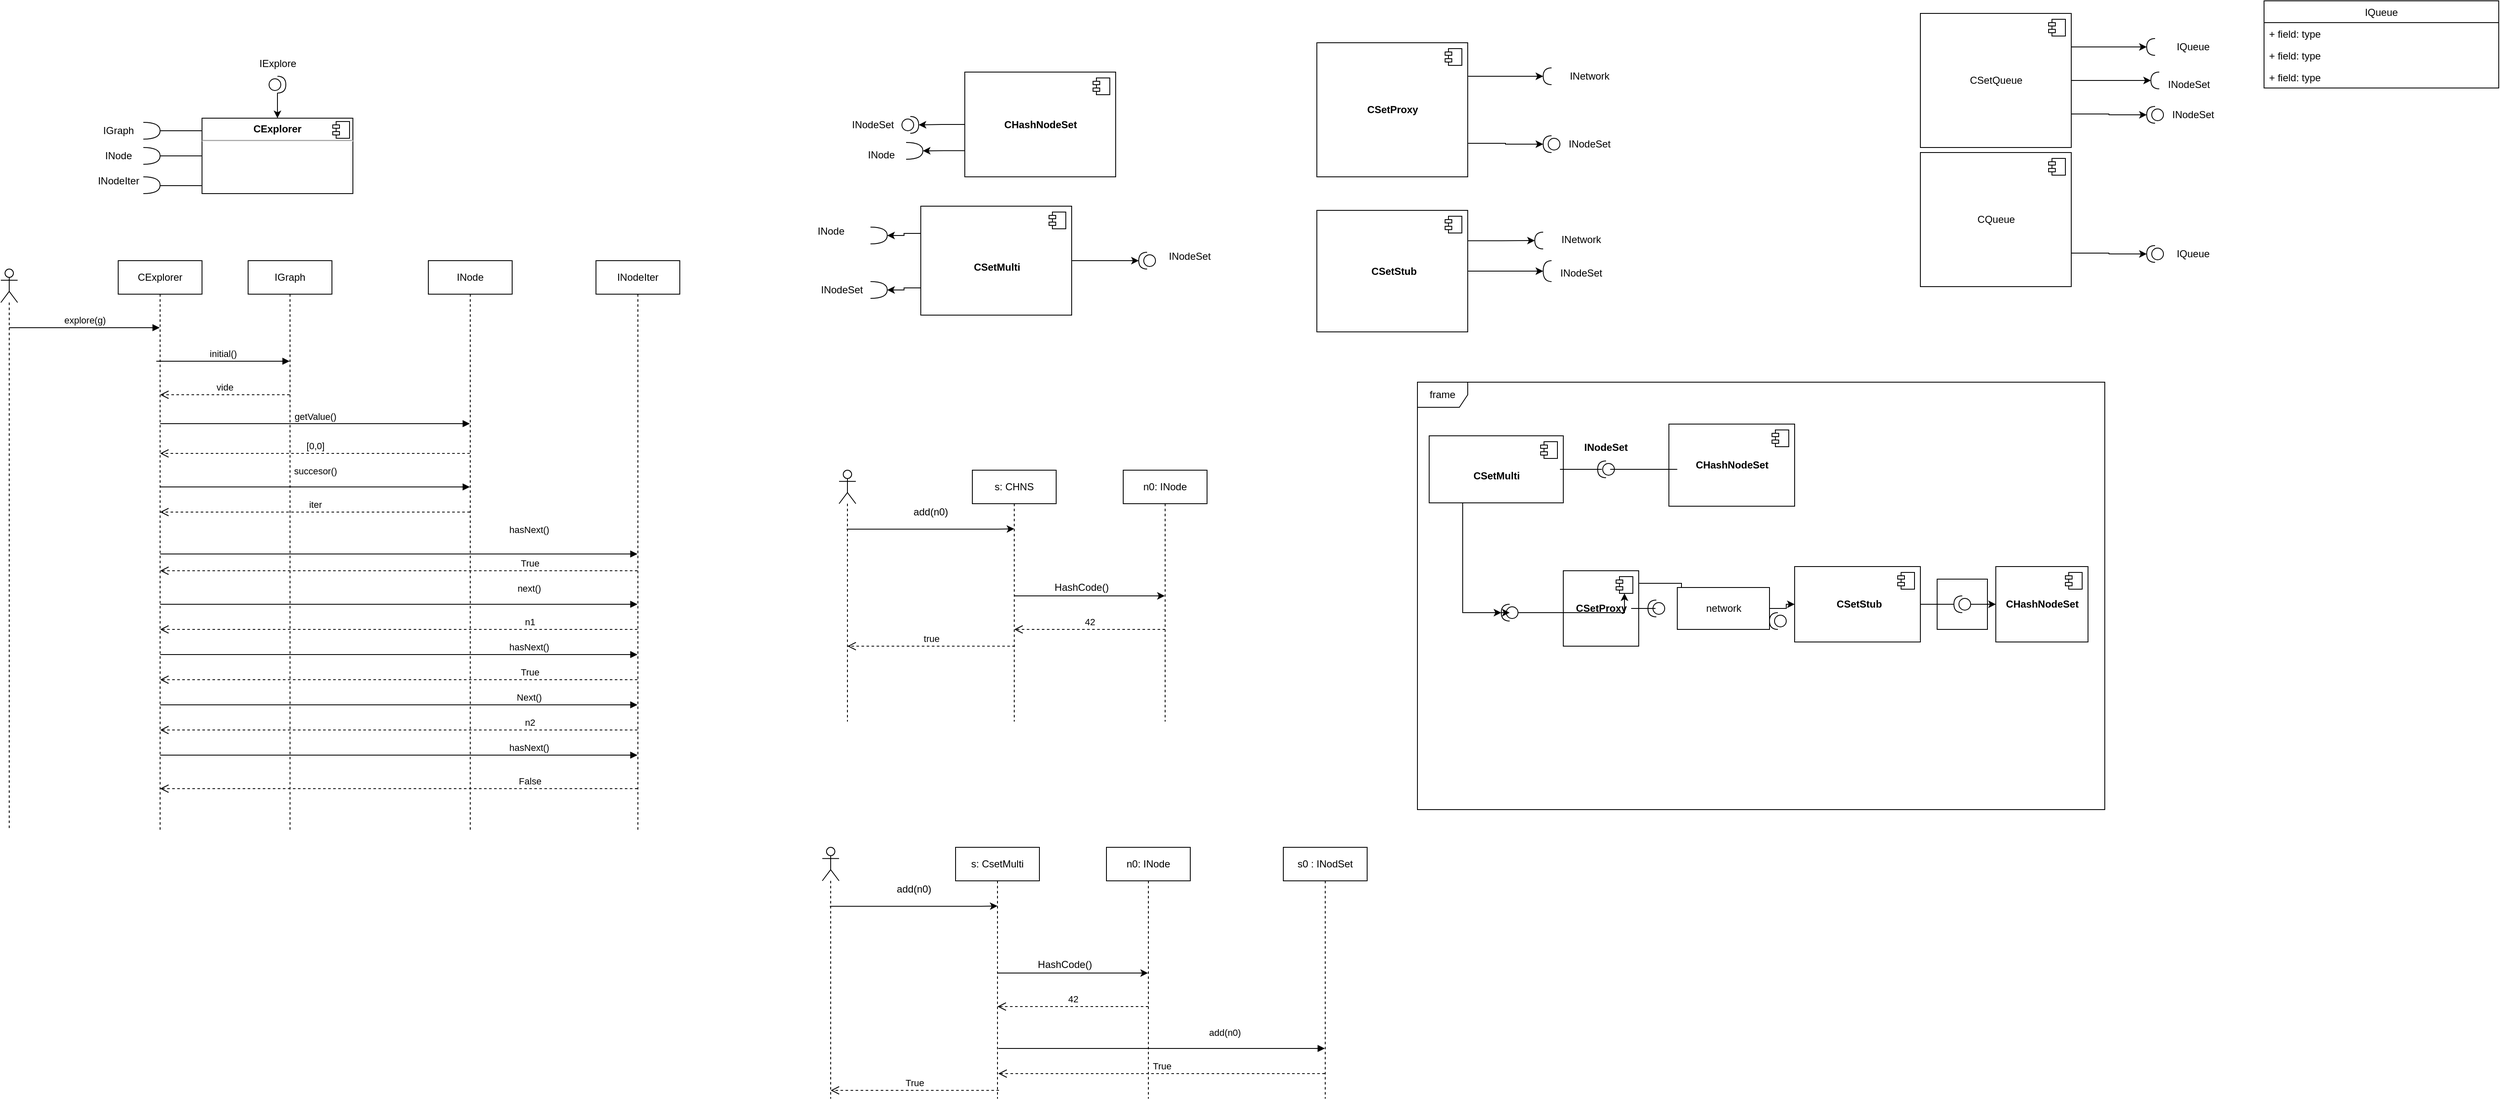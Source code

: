 <mxfile version="20.6.0" type="device"><diagram id="r6Y4ScpaEP1Kd-iuNppy" name="Page-1"><mxGraphModel dx="1220" dy="733" grid="1" gridSize="10" guides="1" tooltips="1" connect="1" arrows="1" fold="1" page="1" pageScale="1" pageWidth="827" pageHeight="1169" math="0" shadow="0"><root><mxCell id="0"/><mxCell id="1" parent="0"/><mxCell id="F8CR-6Q7GjS7cCnMdr46-1" value="&lt;p style=&quot;margin:0px;margin-top:6px;text-align:center;&quot;&gt;&lt;b&gt;CExplorer&lt;/b&gt;&lt;br&gt;&lt;/p&gt;&lt;hr&gt;&lt;p style=&quot;margin:0px;margin-left:8px;&quot;&gt;&lt;br&gt;&lt;br&gt;&lt;/p&gt;" style="align=left;overflow=fill;html=1;dropTarget=0;" vertex="1" parent="1"><mxGeometry x="270" y="150" width="180" height="90" as="geometry"/></mxCell><mxCell id="F8CR-6Q7GjS7cCnMdr46-2" value="" style="shape=component;jettyWidth=8;jettyHeight=4;" vertex="1" parent="F8CR-6Q7GjS7cCnMdr46-1"><mxGeometry x="1" width="20" height="20" relative="1" as="geometry"><mxPoint x="-24" y="4" as="offset"/></mxGeometry></mxCell><mxCell id="F8CR-6Q7GjS7cCnMdr46-3" value="" style="shape=requiredInterface;html=1;verticalLabelPosition=bottom;sketch=0;" vertex="1" parent="1"><mxGeometry x="200" y="155" width="20" height="20" as="geometry"/></mxCell><mxCell id="F8CR-6Q7GjS7cCnMdr46-4" value="IGraph" style="text;html=1;align=center;verticalAlign=middle;resizable=0;points=[];autosize=1;strokeColor=none;fillColor=none;" vertex="1" parent="1"><mxGeometry x="140" y="150" width="60" height="30" as="geometry"/></mxCell><mxCell id="F8CR-6Q7GjS7cCnMdr46-5" value="" style="shape=requiredInterface;html=1;verticalLabelPosition=bottom;sketch=0;" vertex="1" parent="1"><mxGeometry x="200" y="185" width="20" height="20" as="geometry"/></mxCell><mxCell id="F8CR-6Q7GjS7cCnMdr46-6" value="INode" style="text;html=1;align=center;verticalAlign=middle;resizable=0;points=[];autosize=1;strokeColor=none;fillColor=none;" vertex="1" parent="1"><mxGeometry x="140" y="180" width="60" height="30" as="geometry"/></mxCell><mxCell id="F8CR-6Q7GjS7cCnMdr46-7" value="INodeIter" style="text;html=1;align=center;verticalAlign=middle;resizable=0;points=[];autosize=1;strokeColor=none;fillColor=none;" vertex="1" parent="1"><mxGeometry x="135" y="210" width="70" height="30" as="geometry"/></mxCell><mxCell id="F8CR-6Q7GjS7cCnMdr46-8" value="" style="shape=requiredInterface;html=1;verticalLabelPosition=bottom;sketch=0;" vertex="1" parent="1"><mxGeometry x="200" y="220" width="20" height="20" as="geometry"/></mxCell><mxCell id="F8CR-6Q7GjS7cCnMdr46-9" value="" style="line;strokeWidth=1;fillColor=none;align=left;verticalAlign=middle;spacingTop=-1;spacingLeft=3;spacingRight=3;rotatable=0;labelPosition=right;points=[];portConstraint=eastwest;strokeColor=inherit;" vertex="1" parent="1"><mxGeometry x="220" y="161" width="50" height="8" as="geometry"/></mxCell><mxCell id="F8CR-6Q7GjS7cCnMdr46-11" value="" style="line;strokeWidth=1;fillColor=none;align=left;verticalAlign=middle;spacingTop=-1;spacingLeft=3;spacingRight=3;rotatable=0;labelPosition=right;points=[];portConstraint=eastwest;strokeColor=inherit;" vertex="1" parent="1"><mxGeometry x="220" y="191" width="50" height="8" as="geometry"/></mxCell><mxCell id="F8CR-6Q7GjS7cCnMdr46-12" value="" style="line;strokeWidth=1;fillColor=none;align=left;verticalAlign=middle;spacingTop=-1;spacingLeft=3;spacingRight=3;rotatable=0;labelPosition=right;points=[];portConstraint=eastwest;strokeColor=inherit;" vertex="1" parent="1"><mxGeometry x="220" y="175" width="50" height="111" as="geometry"/></mxCell><mxCell id="F8CR-6Q7GjS7cCnMdr46-17" value="" style="edgeStyle=orthogonalEdgeStyle;rounded=0;orthogonalLoop=1;jettySize=auto;html=1;" edge="1" parent="1" source="F8CR-6Q7GjS7cCnMdr46-16" target="F8CR-6Q7GjS7cCnMdr46-1"><mxGeometry relative="1" as="geometry"/></mxCell><mxCell id="F8CR-6Q7GjS7cCnMdr46-16" value="" style="shape=providedRequiredInterface;html=1;verticalLabelPosition=bottom;sketch=0;" vertex="1" parent="1"><mxGeometry x="350" y="100" width="20" height="20" as="geometry"/></mxCell><mxCell id="F8CR-6Q7GjS7cCnMdr46-18" value="IExplore" style="text;html=1;align=center;verticalAlign=middle;resizable=0;points=[];autosize=1;strokeColor=none;fillColor=none;" vertex="1" parent="1"><mxGeometry x="325" y="70" width="70" height="30" as="geometry"/></mxCell><mxCell id="F8CR-6Q7GjS7cCnMdr46-19" value="CExplorer" style="shape=umlLifeline;perimeter=lifelinePerimeter;whiteSpace=wrap;html=1;container=1;collapsible=0;recursiveResize=0;outlineConnect=0;" vertex="1" parent="1"><mxGeometry x="170" y="320" width="100" height="680" as="geometry"/></mxCell><mxCell id="F8CR-6Q7GjS7cCnMdr46-20" value="IGraph" style="shape=umlLifeline;perimeter=lifelinePerimeter;whiteSpace=wrap;html=1;container=1;collapsible=0;recursiveResize=0;outlineConnect=0;" vertex="1" parent="1"><mxGeometry x="325" y="320" width="100" height="680" as="geometry"/></mxCell><mxCell id="F8CR-6Q7GjS7cCnMdr46-27" value="initial()" style="html=1;verticalAlign=bottom;endArrow=block;rounded=0;" edge="1" parent="F8CR-6Q7GjS7cCnMdr46-20" target="F8CR-6Q7GjS7cCnMdr46-20"><mxGeometry width="80" relative="1" as="geometry"><mxPoint x="-109.5" y="120" as="sourcePoint"/><mxPoint x="45" y="120" as="targetPoint"/></mxGeometry></mxCell><mxCell id="F8CR-6Q7GjS7cCnMdr46-29" value="getValue()" style="html=1;verticalAlign=bottom;endArrow=block;rounded=0;" edge="1" parent="F8CR-6Q7GjS7cCnMdr46-20" target="F8CR-6Q7GjS7cCnMdr46-21"><mxGeometry width="80" relative="1" as="geometry"><mxPoint x="-105" y="194.5" as="sourcePoint"/><mxPoint x="54" y="194.5" as="targetPoint"/></mxGeometry></mxCell><mxCell id="F8CR-6Q7GjS7cCnMdr46-30" value="[0,0]" style="html=1;verticalAlign=bottom;endArrow=open;dashed=1;endSize=8;rounded=0;" edge="1" parent="F8CR-6Q7GjS7cCnMdr46-20" source="F8CR-6Q7GjS7cCnMdr46-21"><mxGeometry relative="1" as="geometry"><mxPoint x="50" y="230" as="sourcePoint"/><mxPoint x="-105" y="230" as="targetPoint"/><Array as="points"/></mxGeometry></mxCell><mxCell id="F8CR-6Q7GjS7cCnMdr46-21" value="INode" style="shape=umlLifeline;perimeter=lifelinePerimeter;whiteSpace=wrap;html=1;container=1;collapsible=0;recursiveResize=0;outlineConnect=0;" vertex="1" parent="1"><mxGeometry x="540" y="320" width="100" height="680" as="geometry"/></mxCell><mxCell id="F8CR-6Q7GjS7cCnMdr46-37" value="n1" style="html=1;verticalAlign=bottom;endArrow=open;dashed=1;endSize=8;rounded=0;" edge="1" parent="F8CR-6Q7GjS7cCnMdr46-21"><mxGeometry x="-0.545" relative="1" as="geometry"><mxPoint x="249.5" y="440" as="sourcePoint"/><mxPoint x="-320" y="440" as="targetPoint"/><Array as="points"/><mxPoint x="1" as="offset"/></mxGeometry></mxCell><mxCell id="F8CR-6Q7GjS7cCnMdr46-38" value="hasNext()" style="html=1;verticalAlign=bottom;endArrow=block;rounded=0;" edge="1" parent="F8CR-6Q7GjS7cCnMdr46-21"><mxGeometry x="0.545" width="80" relative="1" as="geometry"><mxPoint x="-320" y="470" as="sourcePoint"/><mxPoint x="249.5" y="470" as="targetPoint"/><Array as="points"><mxPoint x="-189.5" y="470"/></Array><mxPoint as="offset"/></mxGeometry></mxCell><mxCell id="F8CR-6Q7GjS7cCnMdr46-39" value="True" style="html=1;verticalAlign=bottom;endArrow=open;dashed=1;endSize=8;rounded=0;" edge="1" parent="F8CR-6Q7GjS7cCnMdr46-21"><mxGeometry x="-0.545" relative="1" as="geometry"><mxPoint x="249.5" y="500" as="sourcePoint"/><mxPoint x="-320" y="500" as="targetPoint"/><Array as="points"/><mxPoint x="1" as="offset"/></mxGeometry></mxCell><mxCell id="F8CR-6Q7GjS7cCnMdr46-42" value="hasNext()" style="html=1;verticalAlign=bottom;endArrow=block;rounded=0;" edge="1" parent="F8CR-6Q7GjS7cCnMdr46-21"><mxGeometry x="0.545" width="80" relative="1" as="geometry"><mxPoint x="-320" y="590" as="sourcePoint"/><mxPoint x="249.5" y="590" as="targetPoint"/><Array as="points"><mxPoint x="-189.5" y="590"/></Array><mxPoint as="offset"/></mxGeometry></mxCell><mxCell id="F8CR-6Q7GjS7cCnMdr46-43" value="False" style="html=1;verticalAlign=bottom;endArrow=open;dashed=1;endSize=8;rounded=0;" edge="1" parent="F8CR-6Q7GjS7cCnMdr46-21"><mxGeometry x="-0.545" relative="1" as="geometry"><mxPoint x="249.5" y="630" as="sourcePoint"/><mxPoint x="-320" y="630" as="targetPoint"/><Array as="points"/><mxPoint x="1" as="offset"/></mxGeometry></mxCell><mxCell id="F8CR-6Q7GjS7cCnMdr46-22" value="INodeIter" style="shape=umlLifeline;perimeter=lifelinePerimeter;whiteSpace=wrap;html=1;container=1;collapsible=0;recursiveResize=0;outlineConnect=0;" vertex="1" parent="1"><mxGeometry x="740" y="320" width="100" height="680" as="geometry"/></mxCell><mxCell id="F8CR-6Q7GjS7cCnMdr46-25" value="" style="shape=umlLifeline;participant=umlActor;perimeter=lifelinePerimeter;whiteSpace=wrap;html=1;container=1;collapsible=0;recursiveResize=0;verticalAlign=top;spacingTop=36;outlineConnect=0;" vertex="1" parent="1"><mxGeometry x="30" y="330" width="20" height="670" as="geometry"/></mxCell><mxCell id="F8CR-6Q7GjS7cCnMdr46-26" value="explore(g)" style="html=1;verticalAlign=bottom;endArrow=block;rounded=0;" edge="1" parent="F8CR-6Q7GjS7cCnMdr46-25" target="F8CR-6Q7GjS7cCnMdr46-19"><mxGeometry width="80" relative="1" as="geometry"><mxPoint x="10" y="70" as="sourcePoint"/><mxPoint x="90" y="70" as="targetPoint"/></mxGeometry></mxCell><mxCell id="F8CR-6Q7GjS7cCnMdr46-28" value="vide" style="html=1;verticalAlign=bottom;endArrow=open;dashed=1;endSize=8;rounded=0;" edge="1" parent="1" source="F8CR-6Q7GjS7cCnMdr46-20" target="F8CR-6Q7GjS7cCnMdr46-19"><mxGeometry relative="1" as="geometry"><mxPoint x="370" y="470" as="sourcePoint"/><mxPoint x="300" y="470" as="targetPoint"/><Array as="points"><mxPoint x="300" y="480"/></Array></mxGeometry></mxCell><mxCell id="F8CR-6Q7GjS7cCnMdr46-32" value="iter" style="html=1;verticalAlign=bottom;endArrow=open;dashed=1;endSize=8;rounded=0;" edge="1" parent="1"><mxGeometry relative="1" as="geometry"><mxPoint x="589.5" y="620" as="sourcePoint"/><mxPoint x="220" y="620" as="targetPoint"/><Array as="points"/></mxGeometry></mxCell><mxCell id="F8CR-6Q7GjS7cCnMdr46-31" value="succesor()" style="html=1;verticalAlign=bottom;endArrow=block;rounded=0;" edge="1" parent="1" source="F8CR-6Q7GjS7cCnMdr46-19" target="F8CR-6Q7GjS7cCnMdr46-21"><mxGeometry x="0.001" y="10" width="80" relative="1" as="geometry"><mxPoint x="230" y="590" as="sourcePoint"/><mxPoint x="579.5" y="590" as="targetPoint"/><Array as="points"><mxPoint x="350" y="590"/></Array><mxPoint as="offset"/></mxGeometry></mxCell><mxCell id="F8CR-6Q7GjS7cCnMdr46-34" value="hasNext()" style="html=1;verticalAlign=bottom;endArrow=block;rounded=0;" edge="1" parent="1" target="F8CR-6Q7GjS7cCnMdr46-22"><mxGeometry x="0.545" y="20" width="80" relative="1" as="geometry"><mxPoint x="220" y="670" as="sourcePoint"/><mxPoint x="590" y="670" as="targetPoint"/><Array as="points"><mxPoint x="350.5" y="670"/></Array><mxPoint as="offset"/></mxGeometry></mxCell><mxCell id="F8CR-6Q7GjS7cCnMdr46-35" value="True" style="html=1;verticalAlign=bottom;endArrow=open;dashed=1;endSize=8;rounded=0;" edge="1" parent="1" source="F8CR-6Q7GjS7cCnMdr46-22"><mxGeometry x="-0.545" relative="1" as="geometry"><mxPoint x="589.5" y="690" as="sourcePoint"/><mxPoint x="220" y="690" as="targetPoint"/><Array as="points"/><mxPoint x="1" as="offset"/></mxGeometry></mxCell><mxCell id="F8CR-6Q7GjS7cCnMdr46-36" value="next()" style="html=1;verticalAlign=bottom;endArrow=block;rounded=0;" edge="1" parent="1"><mxGeometry x="0.545" y="10" width="80" relative="1" as="geometry"><mxPoint x="220" y="730" as="sourcePoint"/><mxPoint x="789.5" y="730" as="targetPoint"/><Array as="points"><mxPoint x="350.5" y="730"/></Array><mxPoint as="offset"/></mxGeometry></mxCell><mxCell id="F8CR-6Q7GjS7cCnMdr46-40" value="Next()" style="html=1;verticalAlign=bottom;endArrow=block;rounded=0;" edge="1" parent="1"><mxGeometry x="0.545" width="80" relative="1" as="geometry"><mxPoint x="220" y="850" as="sourcePoint"/><mxPoint x="789.5" y="850" as="targetPoint"/><Array as="points"><mxPoint x="350.5" y="850"/></Array><mxPoint as="offset"/></mxGeometry></mxCell><mxCell id="F8CR-6Q7GjS7cCnMdr46-41" value="n2" style="html=1;verticalAlign=bottom;endArrow=open;dashed=1;endSize=8;rounded=0;" edge="1" parent="1"><mxGeometry x="-0.545" relative="1" as="geometry"><mxPoint x="789.5" y="880" as="sourcePoint"/><mxPoint x="220" y="880" as="targetPoint"/><Array as="points"/><mxPoint x="1" as="offset"/></mxGeometry></mxCell><mxCell id="F8CR-6Q7GjS7cCnMdr46-68" style="edgeStyle=orthogonalEdgeStyle;rounded=0;orthogonalLoop=1;jettySize=auto;html=1;exitX=0;exitY=0.75;exitDx=0;exitDy=0;entryX=1;entryY=0.5;entryDx=0;entryDy=0;entryPerimeter=0;" edge="1" parent="1" source="F8CR-6Q7GjS7cCnMdr46-46" target="F8CR-6Q7GjS7cCnMdr46-59"><mxGeometry relative="1" as="geometry"/></mxCell><mxCell id="F8CR-6Q7GjS7cCnMdr46-73" style="edgeStyle=orthogonalEdgeStyle;rounded=0;orthogonalLoop=1;jettySize=auto;html=1;exitX=0;exitY=0.5;exitDx=0;exitDy=0;entryX=1;entryY=0.5;entryDx=0;entryDy=0;entryPerimeter=0;" edge="1" parent="1" source="F8CR-6Q7GjS7cCnMdr46-46" target="F8CR-6Q7GjS7cCnMdr46-72"><mxGeometry relative="1" as="geometry"/></mxCell><mxCell id="F8CR-6Q7GjS7cCnMdr46-46" value="&lt;div&gt;&lt;b&gt;CHashNodeSet&lt;/b&gt;&lt;/div&gt;" style="html=1;dropTarget=0;" vertex="1" parent="1"><mxGeometry x="1180" y="95" width="180" height="125" as="geometry"/></mxCell><mxCell id="F8CR-6Q7GjS7cCnMdr46-47" value="" style="shape=module;jettyWidth=8;jettyHeight=4;" vertex="1" parent="F8CR-6Q7GjS7cCnMdr46-46"><mxGeometry x="1" width="20" height="20" relative="1" as="geometry"><mxPoint x="-27" y="7" as="offset"/></mxGeometry></mxCell><mxCell id="F8CR-6Q7GjS7cCnMdr46-58" value="INodeSet" style="text;html=1;align=center;verticalAlign=middle;resizable=0;points=[];autosize=1;strokeColor=none;fillColor=none;" vertex="1" parent="1"><mxGeometry x="1035" y="142.5" width="70" height="30" as="geometry"/></mxCell><mxCell id="F8CR-6Q7GjS7cCnMdr46-59" value="" style="shape=requiredInterface;html=1;verticalLabelPosition=bottom;sketch=0;" vertex="1" parent="1"><mxGeometry x="1110" y="179" width="20" height="20" as="geometry"/></mxCell><mxCell id="F8CR-6Q7GjS7cCnMdr46-69" value="INode" style="text;html=1;align=center;verticalAlign=middle;resizable=0;points=[];autosize=1;strokeColor=none;fillColor=none;" vertex="1" parent="1"><mxGeometry x="1050" y="179" width="60" height="30" as="geometry"/></mxCell><mxCell id="F8CR-6Q7GjS7cCnMdr46-99" style="edgeStyle=orthogonalEdgeStyle;rounded=0;orthogonalLoop=1;jettySize=auto;html=1;exitX=0;exitY=0.75;exitDx=0;exitDy=0;entryX=1;entryY=0.5;entryDx=0;entryDy=0;entryPerimeter=0;" edge="1" parent="1" source="F8CR-6Q7GjS7cCnMdr46-70" target="F8CR-6Q7GjS7cCnMdr46-96"><mxGeometry relative="1" as="geometry"/></mxCell><mxCell id="F8CR-6Q7GjS7cCnMdr46-104" style="edgeStyle=orthogonalEdgeStyle;rounded=0;orthogonalLoop=1;jettySize=auto;html=1;exitX=0;exitY=0.25;exitDx=0;exitDy=0;entryX=1;entryY=0.5;entryDx=0;entryDy=0;entryPerimeter=0;" edge="1" parent="1" source="F8CR-6Q7GjS7cCnMdr46-70" target="F8CR-6Q7GjS7cCnMdr46-87"><mxGeometry relative="1" as="geometry"/></mxCell><mxCell id="F8CR-6Q7GjS7cCnMdr46-106" value="" style="edgeStyle=orthogonalEdgeStyle;rounded=0;orthogonalLoop=1;jettySize=auto;html=1;" edge="1" parent="1" source="F8CR-6Q7GjS7cCnMdr46-70" target="F8CR-6Q7GjS7cCnMdr46-105"><mxGeometry relative="1" as="geometry"/></mxCell><mxCell id="F8CR-6Q7GjS7cCnMdr46-70" value="&lt;br&gt;&lt;b&gt;CSetMulti&lt;/b&gt;" style="html=1;dropTarget=0;" vertex="1" parent="1"><mxGeometry x="1127.5" y="255" width="180" height="130" as="geometry"/></mxCell><mxCell id="F8CR-6Q7GjS7cCnMdr46-71" value="" style="shape=module;jettyWidth=8;jettyHeight=4;" vertex="1" parent="F8CR-6Q7GjS7cCnMdr46-70"><mxGeometry x="1" width="20" height="20" relative="1" as="geometry"><mxPoint x="-27" y="7" as="offset"/></mxGeometry></mxCell><mxCell id="F8CR-6Q7GjS7cCnMdr46-72" value="" style="shape=providedRequiredInterface;html=1;verticalLabelPosition=bottom;sketch=0;" vertex="1" parent="1"><mxGeometry x="1105" y="148" width="20" height="20" as="geometry"/></mxCell><mxCell id="F8CR-6Q7GjS7cCnMdr46-74" value="" style="shape=umlLifeline;participant=umlActor;perimeter=lifelinePerimeter;whiteSpace=wrap;html=1;container=1;collapsible=0;recursiveResize=0;verticalAlign=top;spacingTop=36;outlineConnect=0;" vertex="1" parent="1"><mxGeometry x="1030" y="570" width="20" height="300" as="geometry"/></mxCell><mxCell id="F8CR-6Q7GjS7cCnMdr46-81" value="" style="edgeStyle=orthogonalEdgeStyle;rounded=0;orthogonalLoop=1;jettySize=auto;html=1;" edge="1" parent="1" source="F8CR-6Q7GjS7cCnMdr46-75" target="F8CR-6Q7GjS7cCnMdr46-80"><mxGeometry relative="1" as="geometry"/></mxCell><mxCell id="F8CR-6Q7GjS7cCnMdr46-75" value="s: CHNS" style="shape=umlLifeline;perimeter=lifelinePerimeter;whiteSpace=wrap;html=1;container=1;collapsible=0;recursiveResize=0;outlineConnect=0;" vertex="1" parent="1"><mxGeometry x="1189" y="570" width="100" height="300" as="geometry"/></mxCell><mxCell id="F8CR-6Q7GjS7cCnMdr46-80" value="n0: INode" style="shape=umlLifeline;perimeter=lifelinePerimeter;whiteSpace=wrap;html=1;container=1;collapsible=0;recursiveResize=0;outlineConnect=0;" vertex="1" parent="1"><mxGeometry x="1369" y="570" width="100" height="300" as="geometry"/></mxCell><mxCell id="F8CR-6Q7GjS7cCnMdr46-82" value="" style="edgeStyle=orthogonalEdgeStyle;rounded=0;orthogonalLoop=1;jettySize=auto;html=1;" edge="1" parent="1"><mxGeometry relative="1" as="geometry"><mxPoint x="1039" y="640.38" as="sourcePoint"/><mxPoint x="1239" y="640" as="targetPoint"/><Array as="points"><mxPoint x="1219.25" y="640"/><mxPoint x="1219.25" y="640"/></Array></mxGeometry></mxCell><mxCell id="F8CR-6Q7GjS7cCnMdr46-83" value="add(n0)" style="text;html=1;align=center;verticalAlign=middle;resizable=0;points=[];autosize=1;strokeColor=none;fillColor=none;" vertex="1" parent="1"><mxGeometry x="1109" y="605" width="60" height="30" as="geometry"/></mxCell><mxCell id="F8CR-6Q7GjS7cCnMdr46-84" value="HashCode()" style="text;html=1;align=center;verticalAlign=middle;resizable=0;points=[];autosize=1;strokeColor=none;fillColor=none;" vertex="1" parent="1"><mxGeometry x="1274" y="695" width="90" height="30" as="geometry"/></mxCell><mxCell id="F8CR-6Q7GjS7cCnMdr46-85" value="42" style="html=1;verticalAlign=bottom;endArrow=open;dashed=1;endSize=8;rounded=0;" edge="1" parent="1" target="F8CR-6Q7GjS7cCnMdr46-75"><mxGeometry relative="1" as="geometry"><mxPoint x="1419" y="760" as="sourcePoint"/><mxPoint x="1339" y="760" as="targetPoint"/></mxGeometry></mxCell><mxCell id="F8CR-6Q7GjS7cCnMdr46-86" value="true" style="html=1;verticalAlign=bottom;endArrow=open;dashed=1;endSize=8;rounded=0;" edge="1" parent="1" target="F8CR-6Q7GjS7cCnMdr46-74"><mxGeometry relative="1" as="geometry"><mxPoint x="1239.75" y="780" as="sourcePoint"/><mxPoint x="1059" y="780" as="targetPoint"/></mxGeometry></mxCell><mxCell id="F8CR-6Q7GjS7cCnMdr46-87" value="" style="shape=requiredInterface;html=1;verticalLabelPosition=bottom;sketch=0;" vertex="1" parent="1"><mxGeometry x="1067.5" y="280" width="20" height="20" as="geometry"/></mxCell><mxCell id="F8CR-6Q7GjS7cCnMdr46-89" value="INode" style="text;html=1;align=center;verticalAlign=middle;resizable=0;points=[];autosize=1;strokeColor=none;fillColor=none;" vertex="1" parent="1"><mxGeometry x="990" y="270" width="60" height="30" as="geometry"/></mxCell><mxCell id="F8CR-6Q7GjS7cCnMdr46-96" value="" style="shape=requiredInterface;html=1;verticalLabelPosition=bottom;sketch=0;" vertex="1" parent="1"><mxGeometry x="1067.5" y="345" width="20" height="20" as="geometry"/></mxCell><mxCell id="F8CR-6Q7GjS7cCnMdr46-100" value="INodeSet " style="text;html=1;align=center;verticalAlign=middle;resizable=0;points=[];autosize=1;strokeColor=none;fillColor=none;" vertex="1" parent="1"><mxGeometry x="997.5" y="340" width="70" height="30" as="geometry"/></mxCell><mxCell id="F8CR-6Q7GjS7cCnMdr46-105" value="" style="shape=providedRequiredInterface;html=1;verticalLabelPosition=bottom;sketch=0;direction=west;" vertex="1" parent="1"><mxGeometry x="1387.5" y="310" width="20" height="20" as="geometry"/></mxCell><mxCell id="F8CR-6Q7GjS7cCnMdr46-107" value="INodeSet" style="text;html=1;align=center;verticalAlign=middle;resizable=0;points=[];autosize=1;strokeColor=none;fillColor=none;" vertex="1" parent="1"><mxGeometry x="1412.5" y="300" width="70" height="30" as="geometry"/></mxCell><mxCell id="F8CR-6Q7GjS7cCnMdr46-117" value="" style="shape=umlLifeline;participant=umlActor;perimeter=lifelinePerimeter;whiteSpace=wrap;html=1;container=1;collapsible=0;recursiveResize=0;verticalAlign=top;spacingTop=36;outlineConnect=0;" vertex="1" parent="1"><mxGeometry x="1010" y="1020" width="20" height="300" as="geometry"/></mxCell><mxCell id="F8CR-6Q7GjS7cCnMdr46-118" value="" style="edgeStyle=orthogonalEdgeStyle;rounded=0;orthogonalLoop=1;jettySize=auto;html=1;" edge="1" parent="1" source="F8CR-6Q7GjS7cCnMdr46-119" target="F8CR-6Q7GjS7cCnMdr46-120"><mxGeometry relative="1" as="geometry"/></mxCell><mxCell id="F8CR-6Q7GjS7cCnMdr46-119" value="s: CsetMulti" style="shape=umlLifeline;perimeter=lifelinePerimeter;whiteSpace=wrap;html=1;container=1;collapsible=0;recursiveResize=0;outlineConnect=0;" vertex="1" parent="1"><mxGeometry x="1169" y="1020" width="100" height="300" as="geometry"/></mxCell><mxCell id="F8CR-6Q7GjS7cCnMdr46-128" value="add(n0)" style="html=1;verticalAlign=bottom;endArrow=block;rounded=0;" edge="1" parent="F8CR-6Q7GjS7cCnMdr46-119" target="F8CR-6Q7GjS7cCnMdr46-129"><mxGeometry x="0.386" y="10" width="80" relative="1" as="geometry"><mxPoint x="51" y="240" as="sourcePoint"/><mxPoint x="381" y="240" as="targetPoint"/><Array as="points"/><mxPoint as="offset"/></mxGeometry></mxCell><mxCell id="F8CR-6Q7GjS7cCnMdr46-132" value="True" style="html=1;verticalAlign=bottom;endArrow=open;dashed=1;endSize=8;rounded=0;" edge="1" parent="F8CR-6Q7GjS7cCnMdr46-119" target="F8CR-6Q7GjS7cCnMdr46-117"><mxGeometry relative="1" as="geometry"><mxPoint x="51.75" y="290" as="sourcePoint"/><mxPoint x="-129" y="290" as="targetPoint"/></mxGeometry></mxCell><mxCell id="F8CR-6Q7GjS7cCnMdr46-120" value="n0: INode" style="shape=umlLifeline;perimeter=lifelinePerimeter;whiteSpace=wrap;html=1;container=1;collapsible=0;recursiveResize=0;outlineConnect=0;" vertex="1" parent="1"><mxGeometry x="1349" y="1020" width="100" height="300" as="geometry"/></mxCell><mxCell id="F8CR-6Q7GjS7cCnMdr46-131" value="True" style="html=1;verticalAlign=bottom;endArrow=open;dashed=1;endSize=8;rounded=0;" edge="1" parent="F8CR-6Q7GjS7cCnMdr46-120" source="F8CR-6Q7GjS7cCnMdr46-129"><mxGeometry relative="1" as="geometry"><mxPoint x="40.37" y="270" as="sourcePoint"/><mxPoint x="-129" y="270" as="targetPoint"/></mxGeometry></mxCell><mxCell id="F8CR-6Q7GjS7cCnMdr46-121" value="" style="edgeStyle=orthogonalEdgeStyle;rounded=0;orthogonalLoop=1;jettySize=auto;html=1;" edge="1" parent="1"><mxGeometry relative="1" as="geometry"><mxPoint x="1019" y="1090.38" as="sourcePoint"/><mxPoint x="1219" y="1090" as="targetPoint"/><Array as="points"><mxPoint x="1199.25" y="1090"/><mxPoint x="1199.25" y="1090"/></Array></mxGeometry></mxCell><mxCell id="F8CR-6Q7GjS7cCnMdr46-122" value="add(n0)" style="text;html=1;align=center;verticalAlign=middle;resizable=0;points=[];autosize=1;strokeColor=none;fillColor=none;" vertex="1" parent="1"><mxGeometry x="1089" y="1055" width="60" height="30" as="geometry"/></mxCell><mxCell id="F8CR-6Q7GjS7cCnMdr46-123" value="HashCode()" style="text;html=1;align=center;verticalAlign=middle;resizable=0;points=[];autosize=1;strokeColor=none;fillColor=none;" vertex="1" parent="1"><mxGeometry x="1254" y="1145" width="90" height="30" as="geometry"/></mxCell><mxCell id="F8CR-6Q7GjS7cCnMdr46-124" value="42" style="html=1;verticalAlign=bottom;endArrow=open;dashed=1;endSize=8;rounded=0;" edge="1" parent="1" target="F8CR-6Q7GjS7cCnMdr46-119"><mxGeometry relative="1" as="geometry"><mxPoint x="1399" y="1210" as="sourcePoint"/><mxPoint x="1319" y="1210" as="targetPoint"/></mxGeometry></mxCell><mxCell id="F8CR-6Q7GjS7cCnMdr46-129" value="s0 : INodSet" style="shape=umlLifeline;perimeter=lifelinePerimeter;whiteSpace=wrap;html=1;container=1;collapsible=0;recursiveResize=0;outlineConnect=0;" vertex="1" parent="1"><mxGeometry x="1560" y="1020" width="100" height="300" as="geometry"/></mxCell><mxCell id="F8CR-6Q7GjS7cCnMdr46-139" style="edgeStyle=orthogonalEdgeStyle;rounded=0;orthogonalLoop=1;jettySize=auto;html=1;exitX=1;exitY=0.25;exitDx=0;exitDy=0;entryX=1;entryY=0.5;entryDx=0;entryDy=0;entryPerimeter=0;" edge="1" parent="1" source="F8CR-6Q7GjS7cCnMdr46-133" target="F8CR-6Q7GjS7cCnMdr46-138"><mxGeometry relative="1" as="geometry"/></mxCell><mxCell id="F8CR-6Q7GjS7cCnMdr46-158" style="edgeStyle=orthogonalEdgeStyle;rounded=0;orthogonalLoop=1;jettySize=auto;html=1;exitX=1;exitY=0.75;exitDx=0;exitDy=0;" edge="1" parent="1" source="F8CR-6Q7GjS7cCnMdr46-133" target="F8CR-6Q7GjS7cCnMdr46-157"><mxGeometry relative="1" as="geometry"/></mxCell><mxCell id="F8CR-6Q7GjS7cCnMdr46-133" value="&lt;b&gt;CSetProxy&lt;br&gt;&lt;/b&gt;" style="html=1;dropTarget=0;" vertex="1" parent="1"><mxGeometry x="1600" y="60" width="180" height="160" as="geometry"/></mxCell><mxCell id="F8CR-6Q7GjS7cCnMdr46-134" value="" style="shape=module;jettyWidth=8;jettyHeight=4;" vertex="1" parent="F8CR-6Q7GjS7cCnMdr46-133"><mxGeometry x="1" width="20" height="20" relative="1" as="geometry"><mxPoint x="-27" y="7" as="offset"/></mxGeometry></mxCell><mxCell id="F8CR-6Q7GjS7cCnMdr46-149" style="edgeStyle=orthogonalEdgeStyle;rounded=0;orthogonalLoop=1;jettySize=auto;html=1;exitX=1;exitY=0.25;exitDx=0;exitDy=0;entryX=1;entryY=0.5;entryDx=0;entryDy=0;entryPerimeter=0;" edge="1" parent="1" source="F8CR-6Q7GjS7cCnMdr46-135" target="F8CR-6Q7GjS7cCnMdr46-143"><mxGeometry relative="1" as="geometry"/></mxCell><mxCell id="F8CR-6Q7GjS7cCnMdr46-153" style="edgeStyle=orthogonalEdgeStyle;rounded=0;orthogonalLoop=1;jettySize=auto;html=1;exitX=1;exitY=0.5;exitDx=0;exitDy=0;entryX=1;entryY=0.5;entryDx=0;entryDy=0;entryPerimeter=0;" edge="1" parent="1" source="F8CR-6Q7GjS7cCnMdr46-135" target="F8CR-6Q7GjS7cCnMdr46-152"><mxGeometry relative="1" as="geometry"/></mxCell><mxCell id="F8CR-6Q7GjS7cCnMdr46-135" value="&amp;nbsp;&lt;b&gt;CSetStub&lt;/b&gt;" style="html=1;dropTarget=0;" vertex="1" parent="1"><mxGeometry x="1600" y="260" width="180" height="145" as="geometry"/></mxCell><mxCell id="F8CR-6Q7GjS7cCnMdr46-136" value="" style="shape=module;jettyWidth=8;jettyHeight=4;" vertex="1" parent="F8CR-6Q7GjS7cCnMdr46-135"><mxGeometry x="1" width="20" height="20" relative="1" as="geometry"><mxPoint x="-27" y="7" as="offset"/></mxGeometry></mxCell><mxCell id="F8CR-6Q7GjS7cCnMdr46-138" value="" style="shape=requiredInterface;html=1;verticalLabelPosition=bottom;sketch=0;direction=west;" vertex="1" parent="1"><mxGeometry x="1870" y="90" width="10" height="20" as="geometry"/></mxCell><mxCell id="F8CR-6Q7GjS7cCnMdr46-142" value="INetwork" style="text;html=1;align=center;verticalAlign=middle;resizable=0;points=[];autosize=1;strokeColor=none;fillColor=none;" vertex="1" parent="1"><mxGeometry x="1890" y="85" width="70" height="30" as="geometry"/></mxCell><mxCell id="F8CR-6Q7GjS7cCnMdr46-143" value="" style="shape=requiredInterface;html=1;verticalLabelPosition=bottom;sketch=0;direction=west;" vertex="1" parent="1"><mxGeometry x="1860" y="286" width="10" height="20" as="geometry"/></mxCell><mxCell id="F8CR-6Q7GjS7cCnMdr46-148" value="INetwork" style="text;html=1;align=center;verticalAlign=middle;resizable=0;points=[];autosize=1;strokeColor=none;fillColor=none;" vertex="1" parent="1"><mxGeometry x="1880" y="280" width="70" height="30" as="geometry"/></mxCell><mxCell id="F8CR-6Q7GjS7cCnMdr46-152" value="" style="shape=requiredInterface;html=1;verticalLabelPosition=bottom;sketch=0;direction=west;" vertex="1" parent="1"><mxGeometry x="1870" y="320" width="10" height="25" as="geometry"/></mxCell><mxCell id="F8CR-6Q7GjS7cCnMdr46-156" value="INodeSet" style="text;html=1;align=center;verticalAlign=middle;resizable=0;points=[];autosize=1;strokeColor=none;fillColor=none;" vertex="1" parent="1"><mxGeometry x="1880" y="320" width="70" height="30" as="geometry"/></mxCell><mxCell id="F8CR-6Q7GjS7cCnMdr46-157" value="" style="shape=providedRequiredInterface;html=1;verticalLabelPosition=bottom;sketch=0;direction=west;" vertex="1" parent="1"><mxGeometry x="1870" y="171" width="20" height="20" as="geometry"/></mxCell><mxCell id="F8CR-6Q7GjS7cCnMdr46-161" value="INodeSet" style="text;html=1;align=center;verticalAlign=middle;resizable=0;points=[];autosize=1;strokeColor=none;fillColor=none;" vertex="1" parent="1"><mxGeometry x="1890" y="166" width="70" height="30" as="geometry"/></mxCell><mxCell id="F8CR-6Q7GjS7cCnMdr46-162" value="frame" style="shape=umlFrame;whiteSpace=wrap;html=1;" vertex="1" parent="1"><mxGeometry x="1720" y="465" width="820" height="510" as="geometry"/></mxCell><mxCell id="F8CR-6Q7GjS7cCnMdr46-197" style="edgeStyle=orthogonalEdgeStyle;rounded=0;orthogonalLoop=1;jettySize=auto;html=1;exitX=0.25;exitY=1;exitDx=0;exitDy=0;entryX=1;entryY=0.5;entryDx=0;entryDy=0;entryPerimeter=0;" edge="1" parent="1" source="F8CR-6Q7GjS7cCnMdr46-165" target="F8CR-6Q7GjS7cCnMdr46-189"><mxGeometry relative="1" as="geometry"/></mxCell><mxCell id="F8CR-6Q7GjS7cCnMdr46-165" value="&lt;br&gt;&lt;b&gt;CSetMulti&lt;/b&gt;" style="html=1;dropTarget=0;" vertex="1" parent="1"><mxGeometry x="1734" y="529" width="160" height="80" as="geometry"/></mxCell><mxCell id="F8CR-6Q7GjS7cCnMdr46-166" value="" style="shape=module;jettyWidth=8;jettyHeight=4;" vertex="1" parent="F8CR-6Q7GjS7cCnMdr46-165"><mxGeometry x="1" width="20" height="20" relative="1" as="geometry"><mxPoint x="-27" y="7" as="offset"/></mxGeometry></mxCell><mxCell id="F8CR-6Q7GjS7cCnMdr46-167" value="&lt;div&gt;&lt;b&gt;CHashNodeSet&lt;/b&gt;&lt;/div&gt;" style="html=1;dropTarget=0;" vertex="1" parent="1"><mxGeometry x="2020" y="515" width="150" height="98" as="geometry"/></mxCell><mxCell id="F8CR-6Q7GjS7cCnMdr46-168" value="" style="shape=module;jettyWidth=8;jettyHeight=4;" vertex="1" parent="F8CR-6Q7GjS7cCnMdr46-167"><mxGeometry x="1" width="20" height="20" relative="1" as="geometry"><mxPoint x="-27" y="7" as="offset"/></mxGeometry></mxCell><mxCell id="F8CR-6Q7GjS7cCnMdr46-199" style="edgeStyle=orthogonalEdgeStyle;rounded=0;orthogonalLoop=1;jettySize=auto;html=1;exitX=1;exitY=0.5;exitDx=0;exitDy=0;startArrow=none;" edge="1" parent="1" source="F8CR-6Q7GjS7cCnMdr46-204" target="F8CR-6Q7GjS7cCnMdr46-188"><mxGeometry relative="1" as="geometry"/></mxCell><mxCell id="F8CR-6Q7GjS7cCnMdr46-169" value="&lt;b&gt;CSetProxy&lt;br&gt;&lt;/b&gt;" style="html=1;dropTarget=0;" vertex="1" parent="1"><mxGeometry x="1894" y="690" width="90" height="90" as="geometry"/></mxCell><mxCell id="F8CR-6Q7GjS7cCnMdr46-170" value="" style="shape=module;jettyWidth=8;jettyHeight=4;" vertex="1" parent="F8CR-6Q7GjS7cCnMdr46-169"><mxGeometry x="1" width="20" height="20" relative="1" as="geometry"><mxPoint x="-27" y="7" as="offset"/></mxGeometry></mxCell><mxCell id="F8CR-6Q7GjS7cCnMdr46-201" style="edgeStyle=orthogonalEdgeStyle;rounded=0;orthogonalLoop=1;jettySize=auto;html=1;exitX=1;exitY=0.5;exitDx=0;exitDy=0;entryX=0;entryY=0.5;entryDx=0;entryDy=0;startArrow=none;" edge="1" parent="1" source="F8CR-6Q7GjS7cCnMdr46-208" target="F8CR-6Q7GjS7cCnMdr46-173"><mxGeometry relative="1" as="geometry"/></mxCell><mxCell id="F8CR-6Q7GjS7cCnMdr46-171" value="&amp;nbsp;&lt;b&gt;CSetStub&lt;/b&gt;" style="html=1;dropTarget=0;" vertex="1" parent="1"><mxGeometry x="2170" y="685" width="150" height="90" as="geometry"/></mxCell><mxCell id="F8CR-6Q7GjS7cCnMdr46-172" value="" style="shape=module;jettyWidth=8;jettyHeight=4;" vertex="1" parent="F8CR-6Q7GjS7cCnMdr46-171"><mxGeometry x="1" width="20" height="20" relative="1" as="geometry"><mxPoint x="-27" y="7" as="offset"/></mxGeometry></mxCell><mxCell id="F8CR-6Q7GjS7cCnMdr46-173" value="&lt;div&gt;&lt;b&gt;CHashNodeSet&lt;/b&gt;&lt;/div&gt;" style="html=1;dropTarget=0;" vertex="1" parent="1"><mxGeometry x="2410" y="685" width="110" height="90" as="geometry"/></mxCell><mxCell id="F8CR-6Q7GjS7cCnMdr46-174" value="" style="shape=module;jettyWidth=8;jettyHeight=4;" vertex="1" parent="F8CR-6Q7GjS7cCnMdr46-173"><mxGeometry x="1" width="20" height="20" relative="1" as="geometry"><mxPoint x="-27" y="7" as="offset"/></mxGeometry></mxCell><mxCell id="F8CR-6Q7GjS7cCnMdr46-181" value="" style="shape=providedRequiredInterface;html=1;verticalLabelPosition=bottom;sketch=0;direction=west;" vertex="1" parent="1"><mxGeometry x="1935" y="559" width="20" height="20" as="geometry"/></mxCell><mxCell id="F8CR-6Q7GjS7cCnMdr46-185" value="" style="line;strokeWidth=1;fillColor=none;align=left;verticalAlign=middle;spacingTop=-1;spacingLeft=3;spacingRight=3;rotatable=0;labelPosition=right;points=[];portConstraint=eastwest;strokeColor=inherit;" vertex="1" parent="1"><mxGeometry x="1890" y="565" width="50" height="8" as="geometry"/></mxCell><mxCell id="F8CR-6Q7GjS7cCnMdr46-186" value="" style="line;strokeWidth=1;fillColor=none;align=left;verticalAlign=middle;spacingTop=-1;spacingLeft=3;spacingRight=3;rotatable=0;labelPosition=right;points=[];portConstraint=eastwest;strokeColor=inherit;" vertex="1" parent="1"><mxGeometry x="1950" y="565" width="80" height="8" as="geometry"/></mxCell><mxCell id="F8CR-6Q7GjS7cCnMdr46-200" style="edgeStyle=orthogonalEdgeStyle;rounded=0;orthogonalLoop=1;jettySize=auto;html=1;exitX=1;exitY=0.5;exitDx=0;exitDy=0;" edge="1" parent="1" source="F8CR-6Q7GjS7cCnMdr46-188" target="F8CR-6Q7GjS7cCnMdr46-171"><mxGeometry relative="1" as="geometry"/></mxCell><mxCell id="F8CR-6Q7GjS7cCnMdr46-188" value="network " style="html=1;" vertex="1" parent="1"><mxGeometry x="2030" y="710" width="110" height="50" as="geometry"/></mxCell><mxCell id="F8CR-6Q7GjS7cCnMdr46-198" value="" style="edgeStyle=orthogonalEdgeStyle;rounded=0;orthogonalLoop=1;jettySize=auto;html=1;" edge="1" parent="1" source="F8CR-6Q7GjS7cCnMdr46-189" target="F8CR-6Q7GjS7cCnMdr46-170"><mxGeometry relative="1" as="geometry"/></mxCell><mxCell id="F8CR-6Q7GjS7cCnMdr46-189" value="" style="shape=providedRequiredInterface;html=1;verticalLabelPosition=bottom;sketch=0;direction=west;" vertex="1" parent="1"><mxGeometry x="1820" y="730" width="20" height="20" as="geometry"/></mxCell><mxCell id="F8CR-6Q7GjS7cCnMdr46-202" value="INodeSet" style="text;align=center;fontStyle=1;verticalAlign=middle;spacingLeft=3;spacingRight=3;strokeColor=none;rotatable=0;points=[[0,0.5],[1,0.5]];portConstraint=eastwest;" vertex="1" parent="1"><mxGeometry x="1905" y="529" width="80" height="26" as="geometry"/></mxCell><mxCell id="F8CR-6Q7GjS7cCnMdr46-203" style="edgeStyle=orthogonalEdgeStyle;rounded=0;orthogonalLoop=1;jettySize=auto;html=1;exitX=1;exitY=0.5;exitDx=0;exitDy=0;exitPerimeter=0;entryX=0.5;entryY=0.525;entryDx=0;entryDy=0;entryPerimeter=0;" edge="1" parent="1" source="F8CR-6Q7GjS7cCnMdr46-189" target="F8CR-6Q7GjS7cCnMdr46-189"><mxGeometry relative="1" as="geometry"/></mxCell><mxCell id="F8CR-6Q7GjS7cCnMdr46-204" value="" style="shape=providedRequiredInterface;html=1;verticalLabelPosition=bottom;sketch=0;direction=west;" vertex="1" parent="1"><mxGeometry x="1995" y="725" width="20" height="20" as="geometry"/></mxCell><mxCell id="F8CR-6Q7GjS7cCnMdr46-205" value="" style="edgeStyle=orthogonalEdgeStyle;rounded=0;orthogonalLoop=1;jettySize=auto;html=1;exitX=1;exitY=0.5;exitDx=0;exitDy=0;endArrow=none;" edge="1" parent="1" source="F8CR-6Q7GjS7cCnMdr46-169" target="F8CR-6Q7GjS7cCnMdr46-204"><mxGeometry relative="1" as="geometry"><mxPoint x="1984" y="735" as="sourcePoint"/><mxPoint x="2030" y="735" as="targetPoint"/></mxGeometry></mxCell><mxCell id="F8CR-6Q7GjS7cCnMdr46-206" value="" style="shape=providedRequiredInterface;html=1;verticalLabelPosition=bottom;sketch=0;direction=west;" vertex="1" parent="1"><mxGeometry x="2140" y="740" width="20" height="20" as="geometry"/></mxCell><mxCell id="F8CR-6Q7GjS7cCnMdr46-208" value="" style="shape=providedRequiredInterface;html=1;verticalLabelPosition=bottom;sketch=0;direction=west;" vertex="1" parent="1"><mxGeometry x="2360" y="720" width="20" height="20" as="geometry"/></mxCell><mxCell id="F8CR-6Q7GjS7cCnMdr46-210" value="" style="edgeStyle=orthogonalEdgeStyle;rounded=0;orthogonalLoop=1;jettySize=auto;html=1;exitX=1;exitY=0.5;exitDx=0;exitDy=0;entryX=0;entryY=0.5;entryDx=0;entryDy=0;endArrow=none;" edge="1" parent="1" source="F8CR-6Q7GjS7cCnMdr46-171" target="F8CR-6Q7GjS7cCnMdr46-208"><mxGeometry relative="1" as="geometry"><mxPoint x="2320" y="730" as="sourcePoint"/><mxPoint x="2410" y="730" as="targetPoint"/></mxGeometry></mxCell><mxCell id="F8CR-6Q7GjS7cCnMdr46-220" style="edgeStyle=orthogonalEdgeStyle;rounded=0;orthogonalLoop=1;jettySize=auto;html=1;exitX=1;exitY=0.75;exitDx=0;exitDy=0;" edge="1" parent="1" source="F8CR-6Q7GjS7cCnMdr46-221" target="F8CR-6Q7GjS7cCnMdr46-225"><mxGeometry relative="1" as="geometry"/></mxCell><mxCell id="F8CR-6Q7GjS7cCnMdr46-221" value="CQueue" style="html=1;dropTarget=0;" vertex="1" parent="1"><mxGeometry x="2320" y="191" width="180" height="160" as="geometry"/></mxCell><mxCell id="F8CR-6Q7GjS7cCnMdr46-222" value="" style="shape=module;jettyWidth=8;jettyHeight=4;" vertex="1" parent="F8CR-6Q7GjS7cCnMdr46-221"><mxGeometry x="1" width="20" height="20" relative="1" as="geometry"><mxPoint x="-27" y="7" as="offset"/></mxGeometry></mxCell><mxCell id="F8CR-6Q7GjS7cCnMdr46-225" value="" style="shape=providedRequiredInterface;html=1;verticalLabelPosition=bottom;sketch=0;direction=west;" vertex="1" parent="1"><mxGeometry x="2590" y="302" width="20" height="20" as="geometry"/></mxCell><mxCell id="F8CR-6Q7GjS7cCnMdr46-226" value="IQueue" style="text;html=1;align=center;verticalAlign=middle;resizable=0;points=[];autosize=1;strokeColor=none;fillColor=none;" vertex="1" parent="1"><mxGeometry x="2615" y="297" width="60" height="30" as="geometry"/></mxCell><mxCell id="F8CR-6Q7GjS7cCnMdr46-229" style="edgeStyle=orthogonalEdgeStyle;rounded=0;orthogonalLoop=1;jettySize=auto;html=1;exitX=1;exitY=0.25;exitDx=0;exitDy=0;entryX=1;entryY=0.5;entryDx=0;entryDy=0;entryPerimeter=0;" edge="1" parent="1" source="F8CR-6Q7GjS7cCnMdr46-231" target="F8CR-6Q7GjS7cCnMdr46-233"><mxGeometry relative="1" as="geometry"/></mxCell><mxCell id="F8CR-6Q7GjS7cCnMdr46-230" style="edgeStyle=orthogonalEdgeStyle;rounded=0;orthogonalLoop=1;jettySize=auto;html=1;exitX=1;exitY=0.75;exitDx=0;exitDy=0;" edge="1" parent="1" source="F8CR-6Q7GjS7cCnMdr46-231" target="F8CR-6Q7GjS7cCnMdr46-235"><mxGeometry relative="1" as="geometry"/></mxCell><mxCell id="F8CR-6Q7GjS7cCnMdr46-241" style="edgeStyle=orthogonalEdgeStyle;rounded=0;orthogonalLoop=1;jettySize=auto;html=1;exitX=1;exitY=0.5;exitDx=0;exitDy=0;entryX=1;entryY=0.5;entryDx=0;entryDy=0;entryPerimeter=0;" edge="1" parent="1" source="F8CR-6Q7GjS7cCnMdr46-231" target="F8CR-6Q7GjS7cCnMdr46-240"><mxGeometry relative="1" as="geometry"/></mxCell><mxCell id="F8CR-6Q7GjS7cCnMdr46-231" value="CSetQueue" style="html=1;dropTarget=0;" vertex="1" parent="1"><mxGeometry x="2320" y="25" width="180" height="160" as="geometry"/></mxCell><mxCell id="F8CR-6Q7GjS7cCnMdr46-232" value="" style="shape=module;jettyWidth=8;jettyHeight=4;" vertex="1" parent="F8CR-6Q7GjS7cCnMdr46-231"><mxGeometry x="1" width="20" height="20" relative="1" as="geometry"><mxPoint x="-27" y="7" as="offset"/></mxGeometry></mxCell><mxCell id="F8CR-6Q7GjS7cCnMdr46-233" value="" style="shape=requiredInterface;html=1;verticalLabelPosition=bottom;sketch=0;direction=west;" vertex="1" parent="1"><mxGeometry x="2590" y="55" width="10" height="20" as="geometry"/></mxCell><mxCell id="F8CR-6Q7GjS7cCnMdr46-234" value="IQueue" style="text;html=1;align=center;verticalAlign=middle;resizable=0;points=[];autosize=1;strokeColor=none;fillColor=none;" vertex="1" parent="1"><mxGeometry x="2615" y="50" width="60" height="30" as="geometry"/></mxCell><mxCell id="F8CR-6Q7GjS7cCnMdr46-235" value="" style="shape=providedRequiredInterface;html=1;verticalLabelPosition=bottom;sketch=0;direction=west;" vertex="1" parent="1"><mxGeometry x="2590" y="136" width="20" height="20" as="geometry"/></mxCell><mxCell id="F8CR-6Q7GjS7cCnMdr46-236" value="INodeSet" style="text;html=1;align=center;verticalAlign=middle;resizable=0;points=[];autosize=1;strokeColor=none;fillColor=none;" vertex="1" parent="1"><mxGeometry x="2610" y="131" width="70" height="30" as="geometry"/></mxCell><mxCell id="F8CR-6Q7GjS7cCnMdr46-240" value="" style="shape=requiredInterface;html=1;verticalLabelPosition=bottom;sketch=0;direction=west;" vertex="1" parent="1"><mxGeometry x="2595" y="95" width="10" height="20" as="geometry"/></mxCell><mxCell id="F8CR-6Q7GjS7cCnMdr46-242" value="INodeSet" style="text;html=1;align=center;verticalAlign=middle;resizable=0;points=[];autosize=1;strokeColor=none;fillColor=none;" vertex="1" parent="1"><mxGeometry x="2605" y="95" width="70" height="30" as="geometry"/></mxCell><mxCell id="F8CR-6Q7GjS7cCnMdr46-250" value="IQueue" style="swimlane;fontStyle=0;childLayout=stackLayout;horizontal=1;startSize=26;fillColor=none;horizontalStack=0;resizeParent=1;resizeParentMax=0;resizeLast=0;collapsible=1;marginBottom=0;" vertex="1" parent="1"><mxGeometry x="2730" y="10" width="280" height="104" as="geometry"/></mxCell><mxCell id="F8CR-6Q7GjS7cCnMdr46-251" value="+ field: type" style="text;strokeColor=none;fillColor=none;align=left;verticalAlign=top;spacingLeft=4;spacingRight=4;overflow=hidden;rotatable=0;points=[[0,0.5],[1,0.5]];portConstraint=eastwest;" vertex="1" parent="F8CR-6Q7GjS7cCnMdr46-250"><mxGeometry y="26" width="280" height="26" as="geometry"/></mxCell><mxCell id="F8CR-6Q7GjS7cCnMdr46-252" value="+ field: type" style="text;strokeColor=none;fillColor=none;align=left;verticalAlign=top;spacingLeft=4;spacingRight=4;overflow=hidden;rotatable=0;points=[[0,0.5],[1,0.5]];portConstraint=eastwest;" vertex="1" parent="F8CR-6Q7GjS7cCnMdr46-250"><mxGeometry y="52" width="280" height="26" as="geometry"/></mxCell><mxCell id="F8CR-6Q7GjS7cCnMdr46-253" value="+ field: type" style="text;strokeColor=none;fillColor=none;align=left;verticalAlign=top;spacingLeft=4;spacingRight=4;overflow=hidden;rotatable=0;points=[[0,0.5],[1,0.5]];portConstraint=eastwest;" vertex="1" parent="F8CR-6Q7GjS7cCnMdr46-250"><mxGeometry y="78" width="280" height="26" as="geometry"/></mxCell></root></mxGraphModel></diagram></mxfile>